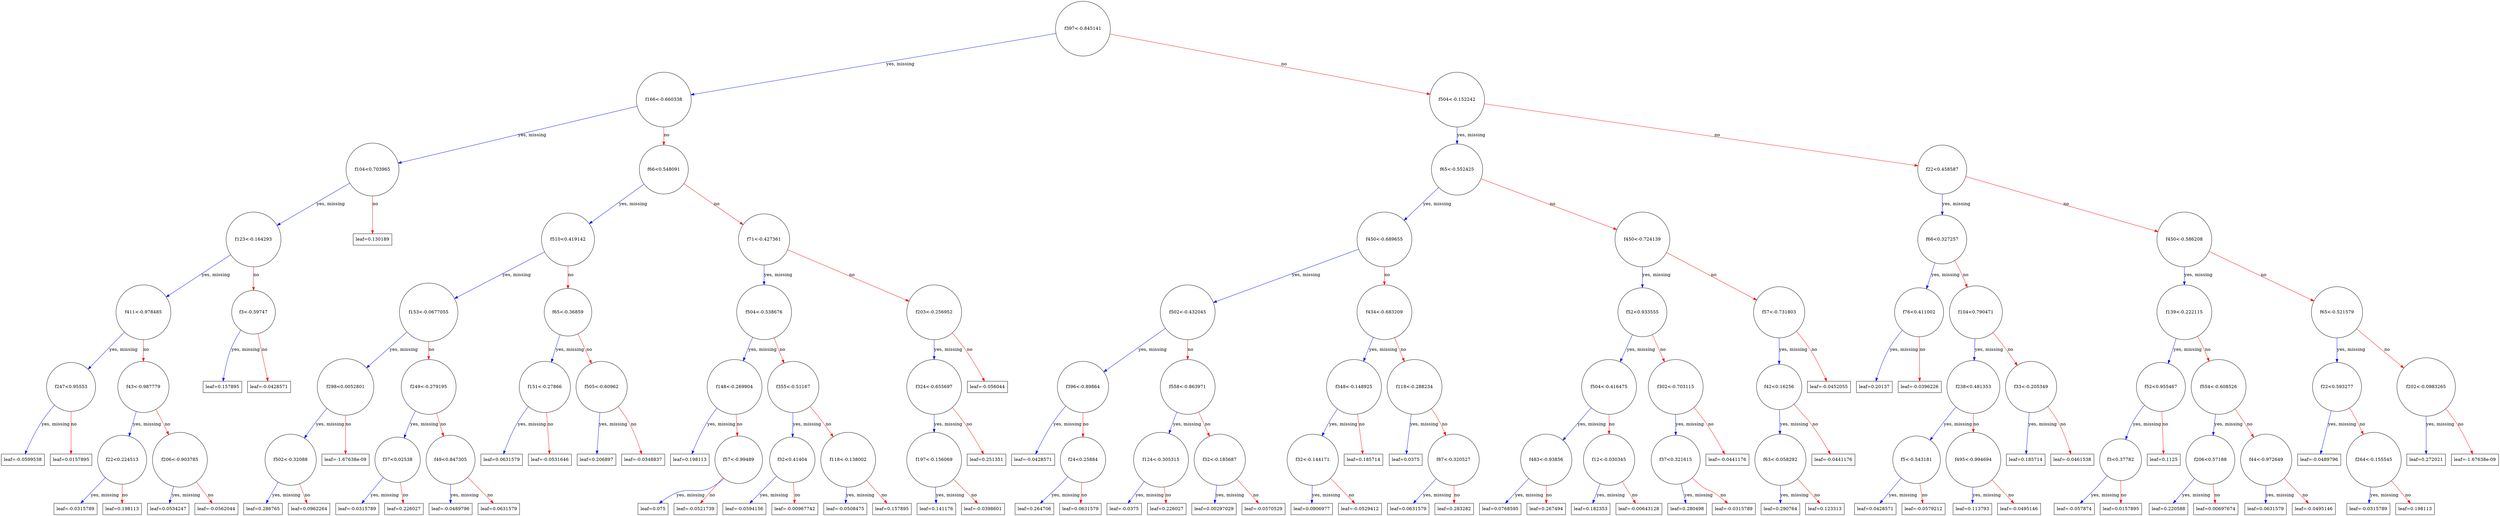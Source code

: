 digraph {
	graph [rankdir=UT]
	0 [label="f397<-0.845141" shape=circle]
	0 -> 1 [label="yes, missing" color="#0000FF"]
	0 -> 2 [label=no color="#FF0000"]
	1 [label="f166<-0.660338" shape=circle]
	1 -> 3 [label="yes, missing" color="#0000FF"]
	1 -> 4 [label=no color="#FF0000"]
	3 [label="f104<0.703965" shape=circle]
	3 -> 7 [label="yes, missing" color="#0000FF"]
	3 -> 8 [label=no color="#FF0000"]
	7 [label="f123<-0.164293" shape=circle]
	7 -> 15 [label="yes, missing" color="#0000FF"]
	7 -> 16 [label=no color="#FF0000"]
	15 [label="f411<-0.978485" shape=circle]
	15 -> 29 [label="yes, missing" color="#0000FF"]
	15 -> 30 [label=no color="#FF0000"]
	29 [label="f247<0.95553" shape=circle]
	29 -> 57 [label="yes, missing" color="#0000FF"]
	29 -> 58 [label=no color="#FF0000"]
	57 [label="leaf=-0.0599538" shape=box]
	58 [label="leaf=0.0157895" shape=box]
	30 [label="f43<-0.987779" shape=circle]
	30 -> 59 [label="yes, missing" color="#0000FF"]
	30 -> 60 [label=no color="#FF0000"]
	59 [label="f22<0.224513" shape=circle]
	59 -> 101 [label="yes, missing" color="#0000FF"]
	59 -> 102 [label=no color="#FF0000"]
	101 [label="leaf=-0.0315789" shape=box]
	102 [label="leaf=0.198113" shape=box]
	60 [label="f206<-0.903785" shape=circle]
	60 -> 103 [label="yes, missing" color="#0000FF"]
	60 -> 104 [label=no color="#FF0000"]
	103 [label="leaf=0.0534247" shape=box]
	104 [label="leaf=-0.0562044" shape=box]
	16 [label="f3<-0.59747" shape=circle]
	16 -> 31 [label="yes, missing" color="#0000FF"]
	16 -> 32 [label=no color="#FF0000"]
	31 [label="leaf=0.157895" shape=box]
	32 [label="leaf=-0.0428571" shape=box]
	8 [label="leaf=0.130189" shape=box]
	4 [label="f66<0.548091" shape=circle]
	4 -> 9 [label="yes, missing" color="#0000FF"]
	4 -> 10 [label=no color="#FF0000"]
	9 [label="f510<0.419142" shape=circle]
	9 -> 17 [label="yes, missing" color="#0000FF"]
	9 -> 18 [label=no color="#FF0000"]
	17 [label="f153<-0.0677055" shape=circle]
	17 -> 33 [label="yes, missing" color="#0000FF"]
	17 -> 34 [label=no color="#FF0000"]
	33 [label="f298<0.0052801" shape=circle]
	33 -> 61 [label="yes, missing" color="#0000FF"]
	33 -> 62 [label=no color="#FF0000"]
	61 [label="f502<-0.32088" shape=circle]
	61 -> 105 [label="yes, missing" color="#0000FF"]
	61 -> 106 [label=no color="#FF0000"]
	105 [label="leaf=0.286765" shape=box]
	106 [label="leaf=0.0962264" shape=box]
	62 [label="leaf=-1.67638e-09" shape=box]
	34 [label="f249<-0.279195" shape=circle]
	34 -> 63 [label="yes, missing" color="#0000FF"]
	34 -> 64 [label=no color="#FF0000"]
	63 [label="f37<0.02538" shape=circle]
	63 -> 107 [label="yes, missing" color="#0000FF"]
	63 -> 108 [label=no color="#FF0000"]
	107 [label="leaf=-0.0315789" shape=box]
	108 [label="leaf=0.226027" shape=box]
	64 [label="f49<0.847305" shape=circle]
	64 -> 109 [label="yes, missing" color="#0000FF"]
	64 -> 110 [label=no color="#FF0000"]
	109 [label="leaf=-0.0489796" shape=box]
	110 [label="leaf=0.0631579" shape=box]
	18 [label="f65<-0.36859" shape=circle]
	18 -> 35 [label="yes, missing" color="#0000FF"]
	18 -> 36 [label=no color="#FF0000"]
	35 [label="f151<-0.27866" shape=circle]
	35 -> 65 [label="yes, missing" color="#0000FF"]
	35 -> 66 [label=no color="#FF0000"]
	65 [label="leaf=0.0631579" shape=box]
	66 [label="leaf=-0.0531646" shape=box]
	36 [label="f505<-0.60962" shape=circle]
	36 -> 67 [label="yes, missing" color="#0000FF"]
	36 -> 68 [label=no color="#FF0000"]
	67 [label="leaf=0.206897" shape=box]
	68 [label="leaf=-0.0348837" shape=box]
	10 [label="f71<-0.427361" shape=circle]
	10 -> 19 [label="yes, missing" color="#0000FF"]
	10 -> 20 [label=no color="#FF0000"]
	19 [label="f504<-0.538676" shape=circle]
	19 -> 37 [label="yes, missing" color="#0000FF"]
	19 -> 38 [label=no color="#FF0000"]
	37 [label="f148<-0.269904" shape=circle]
	37 -> 69 [label="yes, missing" color="#0000FF"]
	37 -> 70 [label=no color="#FF0000"]
	69 [label="leaf=0.198113" shape=box]
	70 [label="f57<-0.99489" shape=circle]
	70 -> 111 [label="yes, missing" color="#0000FF"]
	70 -> 112 [label=no color="#FF0000"]
	111 [label="leaf=0.075" shape=box]
	112 [label="leaf=-0.0521739" shape=box]
	38 [label="f355<-0.51167" shape=circle]
	38 -> 71 [label="yes, missing" color="#0000FF"]
	38 -> 72 [label=no color="#FF0000"]
	71 [label="f32<0.41404" shape=circle]
	71 -> 113 [label="yes, missing" color="#0000FF"]
	71 -> 114 [label=no color="#FF0000"]
	113 [label="leaf=-0.0594156" shape=box]
	114 [label="leaf=-0.00967742" shape=box]
	72 [label="f118<-0.138002" shape=circle]
	72 -> 115 [label="yes, missing" color="#0000FF"]
	72 -> 116 [label=no color="#FF0000"]
	115 [label="leaf=-0.0508475" shape=box]
	116 [label="leaf=0.157895" shape=box]
	20 [label="f203<-0.256952" shape=circle]
	20 -> 39 [label="yes, missing" color="#0000FF"]
	20 -> 40 [label=no color="#FF0000"]
	39 [label="f324<-0.655697" shape=circle]
	39 -> 73 [label="yes, missing" color="#0000FF"]
	39 -> 74 [label=no color="#FF0000"]
	73 [label="f197<-0.156069" shape=circle]
	73 -> 117 [label="yes, missing" color="#0000FF"]
	73 -> 118 [label=no color="#FF0000"]
	117 [label="leaf=0.141176" shape=box]
	118 [label="leaf=-0.0398601" shape=box]
	74 [label="leaf=0.251351" shape=box]
	40 [label="leaf=-0.056044" shape=box]
	2 [label="f504<-0.152242" shape=circle]
	2 -> 5 [label="yes, missing" color="#0000FF"]
	2 -> 6 [label=no color="#FF0000"]
	5 [label="f65<-0.552425" shape=circle]
	5 -> 11 [label="yes, missing" color="#0000FF"]
	5 -> 12 [label=no color="#FF0000"]
	11 [label="f450<-0.689655" shape=circle]
	11 -> 21 [label="yes, missing" color="#0000FF"]
	11 -> 22 [label=no color="#FF0000"]
	21 [label="f502<-0.432045" shape=circle]
	21 -> 41 [label="yes, missing" color="#0000FF"]
	21 -> 42 [label=no color="#FF0000"]
	41 [label="f396<-0.89864" shape=circle]
	41 -> 75 [label="yes, missing" color="#0000FF"]
	41 -> 76 [label=no color="#FF0000"]
	75 [label="leaf=-0.0428571" shape=box]
	76 [label="f24<0.25884" shape=circle]
	76 -> 119 [label="yes, missing" color="#0000FF"]
	76 -> 120 [label=no color="#FF0000"]
	119 [label="leaf=0.264706" shape=box]
	120 [label="leaf=0.0631579" shape=box]
	42 [label="f558<-0.863971" shape=circle]
	42 -> 77 [label="yes, missing" color="#0000FF"]
	42 -> 78 [label=no color="#FF0000"]
	77 [label="f124<-0.305315" shape=circle]
	77 -> 121 [label="yes, missing" color="#0000FF"]
	77 -> 122 [label=no color="#FF0000"]
	121 [label="leaf=-0.0375" shape=box]
	122 [label="leaf=0.226027" shape=box]
	78 [label="f32<-0.185687" shape=circle]
	78 -> 123 [label="yes, missing" color="#0000FF"]
	78 -> 124 [label=no color="#FF0000"]
	123 [label="leaf=0.00297029" shape=box]
	124 [label="leaf=-0.0570529" shape=box]
	22 [label="f434<-0.683209" shape=circle]
	22 -> 43 [label="yes, missing" color="#0000FF"]
	22 -> 44 [label=no color="#FF0000"]
	43 [label="f348<-0.148925" shape=circle]
	43 -> 79 [label="yes, missing" color="#0000FF"]
	43 -> 80 [label=no color="#FF0000"]
	79 [label="f32<-0.144171" shape=circle]
	79 -> 125 [label="yes, missing" color="#0000FF"]
	79 -> 126 [label=no color="#FF0000"]
	125 [label="leaf=0.0906977" shape=box]
	126 [label="leaf=-0.0529412" shape=box]
	80 [label="leaf=0.185714" shape=box]
	44 [label="f118<-0.288234" shape=circle]
	44 -> 81 [label="yes, missing" color="#0000FF"]
	44 -> 82 [label=no color="#FF0000"]
	81 [label="leaf=0.0375" shape=box]
	82 [label="f87<-0.320527" shape=circle]
	82 -> 127 [label="yes, missing" color="#0000FF"]
	82 -> 128 [label=no color="#FF0000"]
	127 [label="leaf=0.0631579" shape=box]
	128 [label="leaf=0.283282" shape=box]
	12 [label="f450<-0.724139" shape=circle]
	12 -> 23 [label="yes, missing" color="#0000FF"]
	12 -> 24 [label=no color="#FF0000"]
	23 [label="f52<0.933555" shape=circle]
	23 -> 45 [label="yes, missing" color="#0000FF"]
	23 -> 46 [label=no color="#FF0000"]
	45 [label="f504<-0.416475" shape=circle]
	45 -> 83 [label="yes, missing" color="#0000FF"]
	45 -> 84 [label=no color="#FF0000"]
	83 [label="f483<-0.93856" shape=circle]
	83 -> 129 [label="yes, missing" color="#0000FF"]
	83 -> 130 [label=no color="#FF0000"]
	129 [label="leaf=0.0768595" shape=box]
	130 [label="leaf=0.267494" shape=box]
	84 [label="f12<-0.030345" shape=circle]
	84 -> 131 [label="yes, missing" color="#0000FF"]
	84 -> 132 [label=no color="#FF0000"]
	131 [label="leaf=0.182353" shape=box]
	132 [label="leaf=-0.00643128" shape=box]
	46 [label="f302<-0.703115" shape=circle]
	46 -> 85 [label="yes, missing" color="#0000FF"]
	46 -> 86 [label=no color="#FF0000"]
	85 [label="f37<0.321615" shape=circle]
	85 -> 133 [label="yes, missing" color="#0000FF"]
	85 -> 134 [label=no color="#FF0000"]
	133 [label="leaf=0.280498" shape=box]
	134 [label="leaf=-0.0315789" shape=box]
	86 [label="leaf=-0.0441176" shape=box]
	24 [label="f57<-0.731803" shape=circle]
	24 -> 47 [label="yes, missing" color="#0000FF"]
	24 -> 48 [label=no color="#FF0000"]
	47 [label="f42<0.16256" shape=circle]
	47 -> 87 [label="yes, missing" color="#0000FF"]
	47 -> 88 [label=no color="#FF0000"]
	87 [label="f63<-0.058292" shape=circle]
	87 -> 135 [label="yes, missing" color="#0000FF"]
	87 -> 136 [label=no color="#FF0000"]
	135 [label="leaf=0.290764" shape=box]
	136 [label="leaf=0.123313" shape=box]
	88 [label="leaf=-0.0441176" shape=box]
	48 [label="leaf=-0.0452055" shape=box]
	6 [label="f22<0.458587" shape=circle]
	6 -> 13 [label="yes, missing" color="#0000FF"]
	6 -> 14 [label=no color="#FF0000"]
	13 [label="f66<0.327257" shape=circle]
	13 -> 25 [label="yes, missing" color="#0000FF"]
	13 -> 26 [label=no color="#FF0000"]
	25 [label="f76<0.411002" shape=circle]
	25 -> 49 [label="yes, missing" color="#0000FF"]
	25 -> 50 [label=no color="#FF0000"]
	49 [label="leaf=0.20137" shape=box]
	50 [label="leaf=-0.0396226" shape=box]
	26 [label="f104<0.790471" shape=circle]
	26 -> 51 [label="yes, missing" color="#0000FF"]
	26 -> 52 [label=no color="#FF0000"]
	51 [label="f238<0.481353" shape=circle]
	51 -> 89 [label="yes, missing" color="#0000FF"]
	51 -> 90 [label=no color="#FF0000"]
	89 [label="f5<-0.543181" shape=circle]
	89 -> 137 [label="yes, missing" color="#0000FF"]
	89 -> 138 [label=no color="#FF0000"]
	137 [label="leaf=0.0428571" shape=box]
	138 [label="leaf=-0.0579212" shape=box]
	90 [label="f495<-0.994694" shape=circle]
	90 -> 139 [label="yes, missing" color="#0000FF"]
	90 -> 140 [label=no color="#FF0000"]
	139 [label="leaf=0.113793" shape=box]
	140 [label="leaf=-0.0495146" shape=box]
	52 [label="f33<-0.205349" shape=circle]
	52 -> 91 [label="yes, missing" color="#0000FF"]
	52 -> 92 [label=no color="#FF0000"]
	91 [label="leaf=0.185714" shape=box]
	92 [label="leaf=-0.0461538" shape=box]
	14 [label="f450<-0.586208" shape=circle]
	14 -> 27 [label="yes, missing" color="#0000FF"]
	14 -> 28 [label=no color="#FF0000"]
	27 [label="f139<-0.222115" shape=circle]
	27 -> 53 [label="yes, missing" color="#0000FF"]
	27 -> 54 [label=no color="#FF0000"]
	53 [label="f52<0.955467" shape=circle]
	53 -> 93 [label="yes, missing" color="#0000FF"]
	53 -> 94 [label=no color="#FF0000"]
	93 [label="f3<0.37782" shape=circle]
	93 -> 141 [label="yes, missing" color="#0000FF"]
	93 -> 142 [label=no color="#FF0000"]
	141 [label="leaf=-0.057874" shape=box]
	142 [label="leaf=0.0157895" shape=box]
	94 [label="leaf=0.1125" shape=box]
	54 [label="f554<-0.608526" shape=circle]
	54 -> 95 [label="yes, missing" color="#0000FF"]
	54 -> 96 [label=no color="#FF0000"]
	95 [label="f206<0.57188" shape=circle]
	95 -> 143 [label="yes, missing" color="#0000FF"]
	95 -> 144 [label=no color="#FF0000"]
	143 [label="leaf=0.220588" shape=box]
	144 [label="leaf=0.00697674" shape=box]
	96 [label="f44<-0.972649" shape=circle]
	96 -> 145 [label="yes, missing" color="#0000FF"]
	96 -> 146 [label=no color="#FF0000"]
	145 [label="leaf=0.0631579" shape=box]
	146 [label="leaf=-0.0495146" shape=box]
	28 [label="f65<-0.521579" shape=circle]
	28 -> 55 [label="yes, missing" color="#0000FF"]
	28 -> 56 [label=no color="#FF0000"]
	55 [label="f22<0.593277" shape=circle]
	55 -> 97 [label="yes, missing" color="#0000FF"]
	55 -> 98 [label=no color="#FF0000"]
	97 [label="leaf=-0.0489796" shape=box]
	98 [label="f264<-0.155545" shape=circle]
	98 -> 147 [label="yes, missing" color="#0000FF"]
	98 -> 148 [label=no color="#FF0000"]
	147 [label="leaf=-0.0315789" shape=box]
	148 [label="leaf=0.198113" shape=box]
	56 [label="f202<-0.0983265" shape=circle]
	56 -> 99 [label="yes, missing" color="#0000FF"]
	56 -> 100 [label=no color="#FF0000"]
	99 [label="leaf=0.272021" shape=box]
	100 [label="leaf=-1.67638e-09" shape=box]
}

